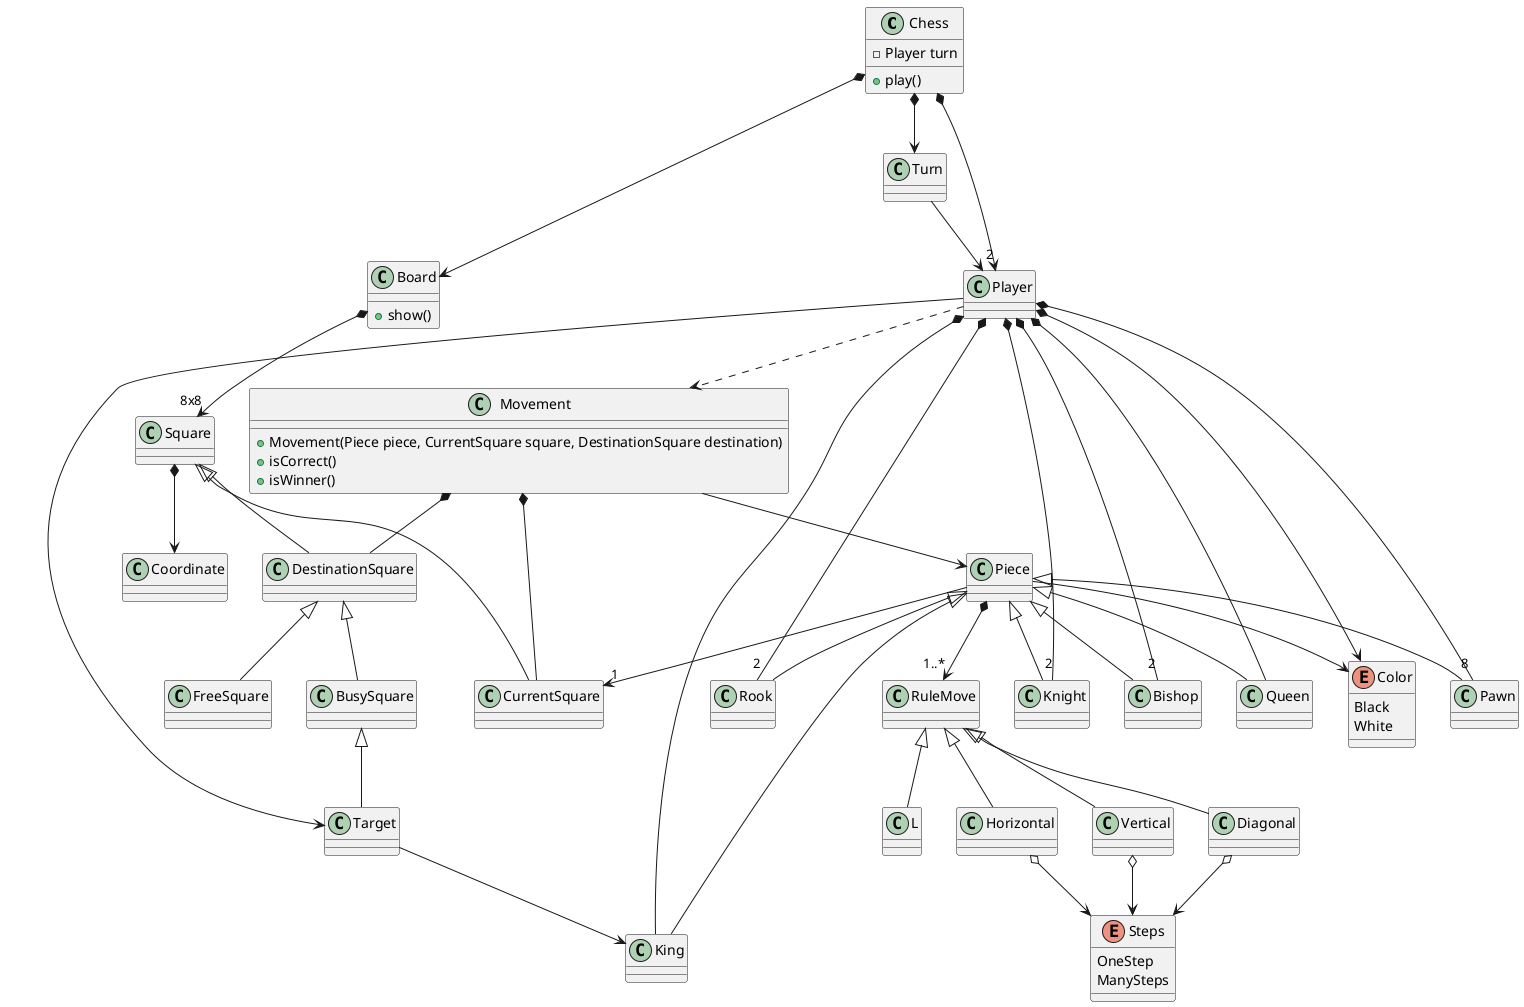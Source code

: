 @startuml Chess

	class Chess {
		-Player turn
		+play()
	}
	class Turn
	
	class Board {
		+show()
	}
    class Square
	class FreeSquare
	class BusySquare
    class CurrentSquare
    class Coordinate
    class RuleMove
	together {
		class Player
	
	}
	class Piece
	class Pawn
	class Rook
	class Knight
	class Bishop
	class Queen
	class King
	enum Color {
		Black
		White
	}
	
	class Movement {
		+Movement(Piece piece, CurrentSquare square, DestinationSquare destination)
		+isCorrect()
		+isWinner()
	}
	class Target
	enum Steps {
		OneStep
		ManySteps
	}
	
	class DestinationSquare


	Chess *--> Turn
	Chess *--> Board
	Chess *--> "2" Player

	Turn --> Player

    Board *--> "8x8" Square

	Player ..> Movement
	Player *--> Color
	Player *-- King
	Player *-- Queen
	Player *-- "2" Bishop
	Player *-- "2" Knight
	Player *-- "2" Rook
	Player *-- "8" Pawn
	Player --> Target

	

	Piece *--> "1..*" RuleMove
	Piece <|-- Pawn
	Piece <|-- Bishop
	Piece <|-- Knight
	Piece <|-- Rook
	Piece <|-- Queen
	Piece <|-- King

	Piece --> "1" CurrentSquare

	Piece --> Color

	Movement *-- DestinationSquare
    Movement *-- CurrentSquare
	Movement --> Piece

    Square <|-- DestinationSquare
    Square <|-- CurrentSquare
    Square *--> Coordinate

	DestinationSquare <|-- FreeSquare
	DestinationSquare <|-- BusySquare
	BusySquare <|-- Target
	Target --> King	

	RuleMove <|-- Horizontal
	RuleMove <|-- Vertical
	RuleMove <|-- Diagonal
	RuleMove <|-- L

	Horizontal o-->   Steps
	Vertical o-->   Steps
	Diagonal o-->   Steps

@enduml